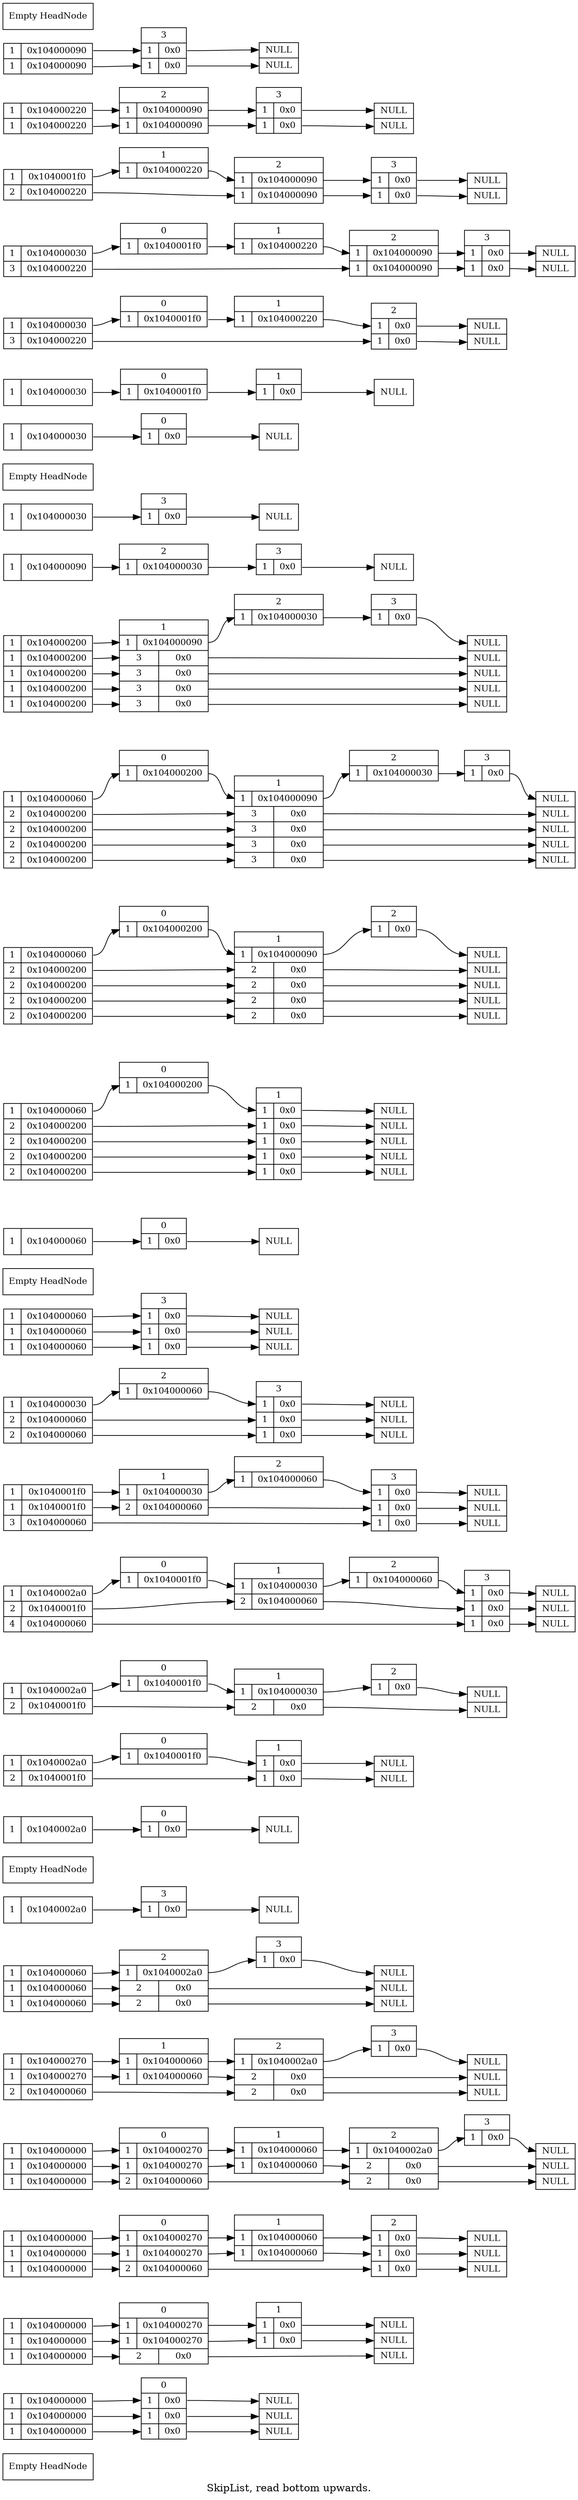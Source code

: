 # doc_insert_remove_repeat
digraph g {
label = "SkipList, read bottom upwards."
graph [rankdir = "LR"];
node [fontsize = "12" shape = "ellipse"];
edge [];
"HeadNode" [
label = "Empty HeadNode"
shape = "record"
];
"HeadNode1" [
label = "{ 1 | <f0> 0x104000000} | { 1 | <f1> 0x104000000} | { 1 | <f2> 0x104000000}"
shape = "record"
];
"node10x0" [label = "<w1> NULL | <w2> NULL | <w3> NULL" shape = "record"];
"HeadNode1":f0 -> "node10x104000000":w1 [];
"HeadNode1":f1 -> "node10x104000000":w2 [];
"HeadNode1":f2 -> "node10x104000000":w3 [];
"node10x104000000" [
label = "<f0> 0 | { <w1> 1 | <f1> 0x0 } | { <w2> 1 | <f2> 0x0 } | { <w3> 1 | <f3> 0x0 }"
shape = "record"
];
"node10x104000000":f1 -> "node10x0":w1 [];
"node10x104000000":f2 -> "node10x0":w2 [];
"node10x104000000":f3 -> "node10x0":w3 [];
"HeadNode2" [
label = "{ 1 | <f0> 0x104000000} | { 1 | <f1> 0x104000000} | { 1 | <f2> 0x104000000}"
shape = "record"
];
"node20x0" [label = "<w1> NULL | <w2> NULL | <w3> NULL" shape = "record"];
"HeadNode2":f0 -> "node20x104000000":w1 [];
"HeadNode2":f1 -> "node20x104000000":w2 [];
"HeadNode2":f2 -> "node20x104000000":w3 [];
"node20x104000000" [
label = "<f0> 0 | { <w1> 1 | <f1> 0x104000270 } | { <w2> 1 | <f2> 0x104000270 } | { <w3> 2 | <f3> 0x0 }"
shape = "record"
];
"node20x104000000":f1 -> "node20x104000270":w1 [];
"node20x104000000":f2 -> "node20x104000270":w2 [];
"node20x104000000":f3 -> "node20x0":w3 [];
"node20x104000270" [
label = "<f0> 1 | { <w1> 1 | <f1> 0x0 } | { <w2> 1 | <f2> 0x0 }"
shape = "record"
];
"node20x104000270":f1 -> "node20x0":w1 [];
"node20x104000270":f2 -> "node20x0":w2 [];
"HeadNode3" [
label = "{ 1 | <f0> 0x104000000} | { 1 | <f1> 0x104000000} | { 1 | <f2> 0x104000000}"
shape = "record"
];
"node30x0" [label = "<w1> NULL | <w2> NULL | <w3> NULL" shape = "record"];
"HeadNode3":f0 -> "node30x104000000":w1 [];
"HeadNode3":f1 -> "node30x104000000":w2 [];
"HeadNode3":f2 -> "node30x104000000":w3 [];
"node30x104000000" [
label = "<f0> 0 | { <w1> 1 | <f1> 0x104000270 } | { <w2> 1 | <f2> 0x104000270 } | { <w3> 2 | <f3> 0x104000060 }"
shape = "record"
];
"node30x104000000":f1 -> "node30x104000270":w1 [];
"node30x104000000":f2 -> "node30x104000270":w2 [];
"node30x104000000":f3 -> "node30x104000060":w3 [];
"node30x104000270" [
label = "<f0> 1 | { <w1> 1 | <f1> 0x104000060 } | { <w2> 1 | <f2> 0x104000060 }"
shape = "record"
];
"node30x104000270":f1 -> "node30x104000060":w1 [];
"node30x104000270":f2 -> "node30x104000060":w2 [];
"node30x104000060" [
label = "<f0> 2 | { <w1> 1 | <f1> 0x0 } | { <w2> 1 | <f2> 0x0 } | { <w3> 1 | <f3> 0x0 }"
shape = "record"
];
"node30x104000060":f1 -> "node30x0":w1 [];
"node30x104000060":f2 -> "node30x0":w2 [];
"node30x104000060":f3 -> "node30x0":w3 [];
"HeadNode4" [
label = "{ 1 | <f0> 0x104000000} | { 1 | <f1> 0x104000000} | { 1 | <f2> 0x104000000}"
shape = "record"
];
"node40x0" [label = "<w1> NULL | <w2> NULL | <w3> NULL" shape = "record"];
"HeadNode4":f0 -> "node40x104000000":w1 [];
"HeadNode4":f1 -> "node40x104000000":w2 [];
"HeadNode4":f2 -> "node40x104000000":w3 [];
"node40x104000000" [
label = "<f0> 0 | { <w1> 1 | <f1> 0x104000270 } | { <w2> 1 | <f2> 0x104000270 } | { <w3> 2 | <f3> 0x104000060 }"
shape = "record"
];
"node40x104000000":f1 -> "node40x104000270":w1 [];
"node40x104000000":f2 -> "node40x104000270":w2 [];
"node40x104000000":f3 -> "node40x104000060":w3 [];
"node40x104000270" [
label = "<f0> 1 | { <w1> 1 | <f1> 0x104000060 } | { <w2> 1 | <f2> 0x104000060 }"
shape = "record"
];
"node40x104000270":f1 -> "node40x104000060":w1 [];
"node40x104000270":f2 -> "node40x104000060":w2 [];
"node40x104000060" [
label = "<f0> 2 | { <w1> 1 | <f1> 0x1040002a0 } | { <w2> 2 | <f2> 0x0 } | { <w3> 2 | <f3> 0x0 }"
shape = "record"
];
"node40x104000060":f1 -> "node40x1040002a0":w1 [];
"node40x104000060":f2 -> "node40x0":w2 [];
"node40x104000060":f3 -> "node40x0":w3 [];
"node40x1040002a0" [
label = "<f0> 3 | { <w1> 1 | <f1> 0x0 }"
shape = "record"
];
"node40x1040002a0":f1 -> "node40x0":w1 [];
"HeadNode5" [
label = "{ 1 | <f0> 0x104000270} | { 1 | <f1> 0x104000270} | { 2 | <f2> 0x104000060}"
shape = "record"
];
"node50x0" [label = "<w1> NULL | <w2> NULL | <w3> NULL" shape = "record"];
"HeadNode5":f0 -> "node50x104000270":w1 [];
"HeadNode5":f1 -> "node50x104000270":w2 [];
"HeadNode5":f2 -> "node50x104000060":w3 [];
"node50x104000270" [
label = "<f0> 1 | { <w1> 1 | <f1> 0x104000060 } | { <w2> 1 | <f2> 0x104000060 }"
shape = "record"
];
"node50x104000270":f1 -> "node50x104000060":w1 [];
"node50x104000270":f2 -> "node50x104000060":w2 [];
"node50x104000060" [
label = "<f0> 2 | { <w1> 1 | <f1> 0x1040002a0 } | { <w2> 2 | <f2> 0x0 } | { <w3> 2 | <f3> 0x0 }"
shape = "record"
];
"node50x104000060":f1 -> "node50x1040002a0":w1 [];
"node50x104000060":f2 -> "node50x0":w2 [];
"node50x104000060":f3 -> "node50x0":w3 [];
"node50x1040002a0" [
label = "<f0> 3 | { <w1> 1 | <f1> 0x0 }"
shape = "record"
];
"node50x1040002a0":f1 -> "node50x0":w1 [];
"HeadNode6" [
label = "{ 1 | <f0> 0x104000060} | { 1 | <f1> 0x104000060} | { 1 | <f2> 0x104000060}"
shape = "record"
];
"node60x0" [label = "<w1> NULL | <w2> NULL | <w3> NULL" shape = "record"];
"HeadNode6":f0 -> "node60x104000060":w1 [];
"HeadNode6":f1 -> "node60x104000060":w2 [];
"HeadNode6":f2 -> "node60x104000060":w3 [];
"node60x104000060" [
label = "<f0> 2 | { <w1> 1 | <f1> 0x1040002a0 } | { <w2> 2 | <f2> 0x0 } | { <w3> 2 | <f3> 0x0 }"
shape = "record"
];
"node60x104000060":f1 -> "node60x1040002a0":w1 [];
"node60x104000060":f2 -> "node60x0":w2 [];
"node60x104000060":f3 -> "node60x0":w3 [];
"node60x1040002a0" [
label = "<f0> 3 | { <w1> 1 | <f1> 0x0 }"
shape = "record"
];
"node60x1040002a0":f1 -> "node60x0":w1 [];
"HeadNode7" [
label = "{ 1 | <f0> 0x1040002a0}"
shape = "record"
];
"node70x0" [label = "<w1> NULL" shape = "record"];
"HeadNode7":f0 -> "node70x1040002a0":w1 [];
"node70x1040002a0" [
label = "<f0> 3 | { <w1> 1 | <f1> 0x0 }"
shape = "record"
];
"node70x1040002a0":f1 -> "node70x0":w1 [];
"HeadNode8" [
label = "Empty HeadNode"
shape = "record"
];
"HeadNode9" [
label = "{ 1 | <f0> 0x1040002a0}"
shape = "record"
];
"node90x0" [label = "<w1> NULL" shape = "record"];
"HeadNode9":f0 -> "node90x1040002a0":w1 [];
"node90x1040002a0" [
label = "<f0> 0 | { <w1> 1 | <f1> 0x0 }"
shape = "record"
];
"node90x1040002a0":f1 -> "node90x0":w1 [];
"HeadNode10" [
label = "{ 1 | <f0> 0x1040002a0} | { 2 | <f1> 0x1040001f0}"
shape = "record"
];
"node100x0" [label = "<w1> NULL | <w2> NULL" shape = "record"];
"HeadNode10":f0 -> "node100x1040002a0":w1 [];
"HeadNode10":f1 -> "node100x1040001f0":w2 [];
"node100x1040002a0" [
label = "<f0> 0 | { <w1> 1 | <f1> 0x1040001f0 }"
shape = "record"
];
"node100x1040002a0":f1 -> "node100x1040001f0":w1 [];
"node100x1040001f0" [
label = "<f0> 1 | { <w1> 1 | <f1> 0x0 } | { <w2> 1 | <f2> 0x0 }"
shape = "record"
];
"node100x1040001f0":f1 -> "node100x0":w1 [];
"node100x1040001f0":f2 -> "node100x0":w2 [];
"HeadNode11" [
label = "{ 1 | <f0> 0x1040002a0} | { 2 | <f1> 0x1040001f0}"
shape = "record"
];
"node110x0" [label = "<w1> NULL | <w2> NULL" shape = "record"];
"HeadNode11":f0 -> "node110x1040002a0":w1 [];
"HeadNode11":f1 -> "node110x1040001f0":w2 [];
"node110x1040002a0" [
label = "<f0> 0 | { <w1> 1 | <f1> 0x1040001f0 }"
shape = "record"
];
"node110x1040002a0":f1 -> "node110x1040001f0":w1 [];
"node110x1040001f0" [
label = "<f0> 1 | { <w1> 1 | <f1> 0x104000030 } | { <w2> 2 | <f2> 0x0 }"
shape = "record"
];
"node110x1040001f0":f1 -> "node110x104000030":w1 [];
"node110x1040001f0":f2 -> "node110x0":w2 [];
"node110x104000030" [
label = "<f0> 2 | { <w1> 1 | <f1> 0x0 }"
shape = "record"
];
"node110x104000030":f1 -> "node110x0":w1 [];
"HeadNode12" [
label = "{ 1 | <f0> 0x1040002a0} | { 2 | <f1> 0x1040001f0} | { 4 | <f2> 0x104000060}"
shape = "record"
];
"node120x0" [label = "<w1> NULL | <w2> NULL | <w3> NULL" shape = "record"];
"HeadNode12":f0 -> "node120x1040002a0":w1 [];
"HeadNode12":f1 -> "node120x1040001f0":w2 [];
"HeadNode12":f2 -> "node120x104000060":w3 [];
"node120x1040002a0" [
label = "<f0> 0 | { <w1> 1 | <f1> 0x1040001f0 }"
shape = "record"
];
"node120x1040002a0":f1 -> "node120x1040001f0":w1 [];
"node120x1040001f0" [
label = "<f0> 1 | { <w1> 1 | <f1> 0x104000030 } | { <w2> 2 | <f2> 0x104000060 }"
shape = "record"
];
"node120x1040001f0":f1 -> "node120x104000030":w1 [];
"node120x1040001f0":f2 -> "node120x104000060":w2 [];
"node120x104000030" [
label = "<f0> 2 | { <w1> 1 | <f1> 0x104000060 }"
shape = "record"
];
"node120x104000030":f1 -> "node120x104000060":w1 [];
"node120x104000060" [
label = "<f0> 3 | { <w1> 1 | <f1> 0x0 } | { <w2> 1 | <f2> 0x0 } | { <w3> 1 | <f3> 0x0 }"
shape = "record"
];
"node120x104000060":f1 -> "node120x0":w1 [];
"node120x104000060":f2 -> "node120x0":w2 [];
"node120x104000060":f3 -> "node120x0":w3 [];
"HeadNode13" [
label = "{ 1 | <f0> 0x1040001f0} | { 1 | <f1> 0x1040001f0} | { 3 | <f2> 0x104000060}"
shape = "record"
];
"node130x0" [label = "<w1> NULL | <w2> NULL | <w3> NULL" shape = "record"];
"HeadNode13":f0 -> "node130x1040001f0":w1 [];
"HeadNode13":f1 -> "node130x1040001f0":w2 [];
"HeadNode13":f2 -> "node130x104000060":w3 [];
"node130x1040001f0" [
label = "<f0> 1 | { <w1> 1 | <f1> 0x104000030 } | { <w2> 2 | <f2> 0x104000060 }"
shape = "record"
];
"node130x1040001f0":f1 -> "node130x104000030":w1 [];
"node130x1040001f0":f2 -> "node130x104000060":w2 [];
"node130x104000030" [
label = "<f0> 2 | { <w1> 1 | <f1> 0x104000060 }"
shape = "record"
];
"node130x104000030":f1 -> "node130x104000060":w1 [];
"node130x104000060" [
label = "<f0> 3 | { <w1> 1 | <f1> 0x0 } | { <w2> 1 | <f2> 0x0 } | { <w3> 1 | <f3> 0x0 }"
shape = "record"
];
"node130x104000060":f1 -> "node130x0":w1 [];
"node130x104000060":f2 -> "node130x0":w2 [];
"node130x104000060":f3 -> "node130x0":w3 [];
"HeadNode14" [
label = "{ 1 | <f0> 0x104000030} | { 2 | <f1> 0x104000060} | { 2 | <f2> 0x104000060}"
shape = "record"
];
"node140x0" [label = "<w1> NULL | <w2> NULL | <w3> NULL" shape = "record"];
"HeadNode14":f0 -> "node140x104000030":w1 [];
"HeadNode14":f1 -> "node140x104000060":w2 [];
"HeadNode14":f2 -> "node140x104000060":w3 [];
"node140x104000030" [
label = "<f0> 2 | { <w1> 1 | <f1> 0x104000060 }"
shape = "record"
];
"node140x104000030":f1 -> "node140x104000060":w1 [];
"node140x104000060" [
label = "<f0> 3 | { <w1> 1 | <f1> 0x0 } | { <w2> 1 | <f2> 0x0 } | { <w3> 1 | <f3> 0x0 }"
shape = "record"
];
"node140x104000060":f1 -> "node140x0":w1 [];
"node140x104000060":f2 -> "node140x0":w2 [];
"node140x104000060":f3 -> "node140x0":w3 [];
"HeadNode15" [
label = "{ 1 | <f0> 0x104000060} | { 1 | <f1> 0x104000060} | { 1 | <f2> 0x104000060}"
shape = "record"
];
"node150x0" [label = "<w1> NULL | <w2> NULL | <w3> NULL" shape = "record"];
"HeadNode15":f0 -> "node150x104000060":w1 [];
"HeadNode15":f1 -> "node150x104000060":w2 [];
"HeadNode15":f2 -> "node150x104000060":w3 [];
"node150x104000060" [
label = "<f0> 3 | { <w1> 1 | <f1> 0x0 } | { <w2> 1 | <f2> 0x0 } | { <w3> 1 | <f3> 0x0 }"
shape = "record"
];
"node150x104000060":f1 -> "node150x0":w1 [];
"node150x104000060":f2 -> "node150x0":w2 [];
"node150x104000060":f3 -> "node150x0":w3 [];
"HeadNode16" [
label = "Empty HeadNode"
shape = "record"
];
"HeadNode17" [
label = "{ 1 | <f0> 0x104000060}"
shape = "record"
];
"node170x0" [label = "<w1> NULL" shape = "record"];
"HeadNode17":f0 -> "node170x104000060":w1 [];
"node170x104000060" [
label = "<f0> 0 | { <w1> 1 | <f1> 0x0 }"
shape = "record"
];
"node170x104000060":f1 -> "node170x0":w1 [];
"HeadNode18" [
label = "{ 1 | <f0> 0x104000060} | { 2 | <f1> 0x104000200} | { 2 | <f2> 0x104000200} | { 2 | <f3> 0x104000200} | { 2 | <f4> 0x104000200}"
shape = "record"
];
"node180x0" [label = "<w1> NULL | <w2> NULL | <w3> NULL | <w4> NULL | <w5> NULL" shape = "record"];
"HeadNode18":f0 -> "node180x104000060":w1 [];
"HeadNode18":f1 -> "node180x104000200":w2 [];
"HeadNode18":f2 -> "node180x104000200":w3 [];
"HeadNode18":f3 -> "node180x104000200":w4 [];
"HeadNode18":f4 -> "node180x104000200":w5 [];
"node180x104000060" [
label = "<f0> 0 | { <w1> 1 | <f1> 0x104000200 }"
shape = "record"
];
"node180x104000060":f1 -> "node180x104000200":w1 [];
"node180x104000200" [
label = "<f0> 1 | { <w1> 1 | <f1> 0x0 } | { <w2> 1 | <f2> 0x0 } | { <w3> 1 | <f3> 0x0 } | { <w4> 1 | <f4> 0x0 } | { <w5> 1 | <f5> 0x0 }"
shape = "record"
];
"node180x104000200":f1 -> "node180x0":w1 [];
"node180x104000200":f2 -> "node180x0":w2 [];
"node180x104000200":f3 -> "node180x0":w3 [];
"node180x104000200":f4 -> "node180x0":w4 [];
"node180x104000200":f5 -> "node180x0":w5 [];
"HeadNode19" [
label = "{ 1 | <f0> 0x104000060} | { 2 | <f1> 0x104000200} | { 2 | <f2> 0x104000200} | { 2 | <f3> 0x104000200} | { 2 | <f4> 0x104000200}"
shape = "record"
];
"node190x0" [label = "<w1> NULL | <w2> NULL | <w3> NULL | <w4> NULL | <w5> NULL" shape = "record"];
"HeadNode19":f0 -> "node190x104000060":w1 [];
"HeadNode19":f1 -> "node190x104000200":w2 [];
"HeadNode19":f2 -> "node190x104000200":w3 [];
"HeadNode19":f3 -> "node190x104000200":w4 [];
"HeadNode19":f4 -> "node190x104000200":w5 [];
"node190x104000060" [
label = "<f0> 0 | { <w1> 1 | <f1> 0x104000200 }"
shape = "record"
];
"node190x104000060":f1 -> "node190x104000200":w1 [];
"node190x104000200" [
label = "<f0> 1 | { <w1> 1 | <f1> 0x104000090 } | { <w2> 2 | <f2> 0x0 } | { <w3> 2 | <f3> 0x0 } | { <w4> 2 | <f4> 0x0 } | { <w5> 2 | <f5> 0x0 }"
shape = "record"
];
"node190x104000200":f1 -> "node190x104000090":w1 [];
"node190x104000200":f2 -> "node190x0":w2 [];
"node190x104000200":f3 -> "node190x0":w3 [];
"node190x104000200":f4 -> "node190x0":w4 [];
"node190x104000200":f5 -> "node190x0":w5 [];
"node190x104000090" [
label = "<f0> 2 | { <w1> 1 | <f1> 0x0 }"
shape = "record"
];
"node190x104000090":f1 -> "node190x0":w1 [];
"HeadNode20" [
label = "{ 1 | <f0> 0x104000060} | { 2 | <f1> 0x104000200} | { 2 | <f2> 0x104000200} | { 2 | <f3> 0x104000200} | { 2 | <f4> 0x104000200}"
shape = "record"
];
"node200x0" [label = "<w1> NULL | <w2> NULL | <w3> NULL | <w4> NULL | <w5> NULL" shape = "record"];
"HeadNode20":f0 -> "node200x104000060":w1 [];
"HeadNode20":f1 -> "node200x104000200":w2 [];
"HeadNode20":f2 -> "node200x104000200":w3 [];
"HeadNode20":f3 -> "node200x104000200":w4 [];
"HeadNode20":f4 -> "node200x104000200":w5 [];
"node200x104000060" [
label = "<f0> 0 | { <w1> 1 | <f1> 0x104000200 }"
shape = "record"
];
"node200x104000060":f1 -> "node200x104000200":w1 [];
"node200x104000200" [
label = "<f0> 1 | { <w1> 1 | <f1> 0x104000090 } | { <w2> 3 | <f2> 0x0 } | { <w3> 3 | <f3> 0x0 } | { <w4> 3 | <f4> 0x0 } | { <w5> 3 | <f5> 0x0 }"
shape = "record"
];
"node200x104000200":f1 -> "node200x104000090":w1 [];
"node200x104000200":f2 -> "node200x0":w2 [];
"node200x104000200":f3 -> "node200x0":w3 [];
"node200x104000200":f4 -> "node200x0":w4 [];
"node200x104000200":f5 -> "node200x0":w5 [];
"node200x104000090" [
label = "<f0> 2 | { <w1> 1 | <f1> 0x104000030 }"
shape = "record"
];
"node200x104000090":f1 -> "node200x104000030":w1 [];
"node200x104000030" [
label = "<f0> 3 | { <w1> 1 | <f1> 0x0 }"
shape = "record"
];
"node200x104000030":f1 -> "node200x0":w1 [];
"HeadNode21" [
label = "{ 1 | <f0> 0x104000200} | { 1 | <f1> 0x104000200} | { 1 | <f2> 0x104000200} | { 1 | <f3> 0x104000200} | { 1 | <f4> 0x104000200}"
shape = "record"
];
"node210x0" [label = "<w1> NULL | <w2> NULL | <w3> NULL | <w4> NULL | <w5> NULL" shape = "record"];
"HeadNode21":f0 -> "node210x104000200":w1 [];
"HeadNode21":f1 -> "node210x104000200":w2 [];
"HeadNode21":f2 -> "node210x104000200":w3 [];
"HeadNode21":f3 -> "node210x104000200":w4 [];
"HeadNode21":f4 -> "node210x104000200":w5 [];
"node210x104000200" [
label = "<f0> 1 | { <w1> 1 | <f1> 0x104000090 } | { <w2> 3 | <f2> 0x0 } | { <w3> 3 | <f3> 0x0 } | { <w4> 3 | <f4> 0x0 } | { <w5> 3 | <f5> 0x0 }"
shape = "record"
];
"node210x104000200":f1 -> "node210x104000090":w1 [];
"node210x104000200":f2 -> "node210x0":w2 [];
"node210x104000200":f3 -> "node210x0":w3 [];
"node210x104000200":f4 -> "node210x0":w4 [];
"node210x104000200":f5 -> "node210x0":w5 [];
"node210x104000090" [
label = "<f0> 2 | { <w1> 1 | <f1> 0x104000030 }"
shape = "record"
];
"node210x104000090":f1 -> "node210x104000030":w1 [];
"node210x104000030" [
label = "<f0> 3 | { <w1> 1 | <f1> 0x0 }"
shape = "record"
];
"node210x104000030":f1 -> "node210x0":w1 [];
"HeadNode22" [
label = "{ 1 | <f0> 0x104000090}"
shape = "record"
];
"node220x0" [label = "<w1> NULL" shape = "record"];
"HeadNode22":f0 -> "node220x104000090":w1 [];
"node220x104000090" [
label = "<f0> 2 | { <w1> 1 | <f1> 0x104000030 }"
shape = "record"
];
"node220x104000090":f1 -> "node220x104000030":w1 [];
"node220x104000030" [
label = "<f0> 3 | { <w1> 1 | <f1> 0x0 }"
shape = "record"
];
"node220x104000030":f1 -> "node220x0":w1 [];
"HeadNode23" [
label = "{ 1 | <f0> 0x104000030}"
shape = "record"
];
"node230x0" [label = "<w1> NULL" shape = "record"];
"HeadNode23":f0 -> "node230x104000030":w1 [];
"node230x104000030" [
label = "<f0> 3 | { <w1> 1 | <f1> 0x0 }"
shape = "record"
];
"node230x104000030":f1 -> "node230x0":w1 [];
"HeadNode24" [
label = "Empty HeadNode"
shape = "record"
];
"HeadNode25" [
label = "{ 1 | <f0> 0x104000030}"
shape = "record"
];
"node250x0" [label = "<w1> NULL" shape = "record"];
"HeadNode25":f0 -> "node250x104000030":w1 [];
"node250x104000030" [
label = "<f0> 0 | { <w1> 1 | <f1> 0x0 }"
shape = "record"
];
"node250x104000030":f1 -> "node250x0":w1 [];
"HeadNode26" [
label = "{ 1 | <f0> 0x104000030}"
shape = "record"
];
"node260x0" [label = "<w1> NULL" shape = "record"];
"HeadNode26":f0 -> "node260x104000030":w1 [];
"node260x104000030" [
label = "<f0> 0 | { <w1> 1 | <f1> 0x1040001f0 }"
shape = "record"
];
"node260x104000030":f1 -> "node260x1040001f0":w1 [];
"node260x1040001f0" [
label = "<f0> 1 | { <w1> 1 | <f1> 0x0 }"
shape = "record"
];
"node260x1040001f0":f1 -> "node260x0":w1 [];
"HeadNode27" [
label = "{ 1 | <f0> 0x104000030} | { 3 | <f1> 0x104000220}"
shape = "record"
];
"node270x0" [label = "<w1> NULL | <w2> NULL" shape = "record"];
"HeadNode27":f0 -> "node270x104000030":w1 [];
"HeadNode27":f1 -> "node270x104000220":w2 [];
"node270x104000030" [
label = "<f0> 0 | { <w1> 1 | <f1> 0x1040001f0 }"
shape = "record"
];
"node270x104000030":f1 -> "node270x1040001f0":w1 [];
"node270x1040001f0" [
label = "<f0> 1 | { <w1> 1 | <f1> 0x104000220 }"
shape = "record"
];
"node270x1040001f0":f1 -> "node270x104000220":w1 [];
"node270x104000220" [
label = "<f0> 2 | { <w1> 1 | <f1> 0x0 } | { <w2> 1 | <f2> 0x0 }"
shape = "record"
];
"node270x104000220":f1 -> "node270x0":w1 [];
"node270x104000220":f2 -> "node270x0":w2 [];
"HeadNode28" [
label = "{ 1 | <f0> 0x104000030} | { 3 | <f1> 0x104000220}"
shape = "record"
];
"node280x0" [label = "<w1> NULL | <w2> NULL" shape = "record"];
"HeadNode28":f0 -> "node280x104000030":w1 [];
"HeadNode28":f1 -> "node280x104000220":w2 [];
"node280x104000030" [
label = "<f0> 0 | { <w1> 1 | <f1> 0x1040001f0 }"
shape = "record"
];
"node280x104000030":f1 -> "node280x1040001f0":w1 [];
"node280x1040001f0" [
label = "<f0> 1 | { <w1> 1 | <f1> 0x104000220 }"
shape = "record"
];
"node280x1040001f0":f1 -> "node280x104000220":w1 [];
"node280x104000220" [
label = "<f0> 2 | { <w1> 1 | <f1> 0x104000090 } | { <w2> 1 | <f2> 0x104000090 }"
shape = "record"
];
"node280x104000220":f1 -> "node280x104000090":w1 [];
"node280x104000220":f2 -> "node280x104000090":w2 [];
"node280x104000090" [
label = "<f0> 3 | { <w1> 1 | <f1> 0x0 } | { <w2> 1 | <f2> 0x0 }"
shape = "record"
];
"node280x104000090":f1 -> "node280x0":w1 [];
"node280x104000090":f2 -> "node280x0":w2 [];
"HeadNode29" [
label = "{ 1 | <f0> 0x1040001f0} | { 2 | <f1> 0x104000220}"
shape = "record"
];
"node290x0" [label = "<w1> NULL | <w2> NULL" shape = "record"];
"HeadNode29":f0 -> "node290x1040001f0":w1 [];
"HeadNode29":f1 -> "node290x104000220":w2 [];
"node290x1040001f0" [
label = "<f0> 1 | { <w1> 1 | <f1> 0x104000220 }"
shape = "record"
];
"node290x1040001f0":f1 -> "node290x104000220":w1 [];
"node290x104000220" [
label = "<f0> 2 | { <w1> 1 | <f1> 0x104000090 } | { <w2> 1 | <f2> 0x104000090 }"
shape = "record"
];
"node290x104000220":f1 -> "node290x104000090":w1 [];
"node290x104000220":f2 -> "node290x104000090":w2 [];
"node290x104000090" [
label = "<f0> 3 | { <w1> 1 | <f1> 0x0 } | { <w2> 1 | <f2> 0x0 }"
shape = "record"
];
"node290x104000090":f1 -> "node290x0":w1 [];
"node290x104000090":f2 -> "node290x0":w2 [];
"HeadNode30" [
label = "{ 1 | <f0> 0x104000220} | { 1 | <f1> 0x104000220}"
shape = "record"
];
"node300x0" [label = "<w1> NULL | <w2> NULL" shape = "record"];
"HeadNode30":f0 -> "node300x104000220":w1 [];
"HeadNode30":f1 -> "node300x104000220":w2 [];
"node300x104000220" [
label = "<f0> 2 | { <w1> 1 | <f1> 0x104000090 } | { <w2> 1 | <f2> 0x104000090 }"
shape = "record"
];
"node300x104000220":f1 -> "node300x104000090":w1 [];
"node300x104000220":f2 -> "node300x104000090":w2 [];
"node300x104000090" [
label = "<f0> 3 | { <w1> 1 | <f1> 0x0 } | { <w2> 1 | <f2> 0x0 }"
shape = "record"
];
"node300x104000090":f1 -> "node300x0":w1 [];
"node300x104000090":f2 -> "node300x0":w2 [];
"HeadNode31" [
label = "{ 1 | <f0> 0x104000090} | { 1 | <f1> 0x104000090}"
shape = "record"
];
"node310x0" [label = "<w1> NULL | <w2> NULL" shape = "record"];
"HeadNode31":f0 -> "node310x104000090":w1 [];
"HeadNode31":f1 -> "node310x104000090":w2 [];
"node310x104000090" [
label = "<f0> 3 | { <w1> 1 | <f1> 0x0 } | { <w2> 1 | <f2> 0x0 }"
shape = "record"
];
"node310x104000090":f1 -> "node310x0":w1 [];
"node310x104000090":f2 -> "node310x0":w2 [];
"HeadNode32" [
label = "Empty HeadNode"
shape = "record"
];
}
